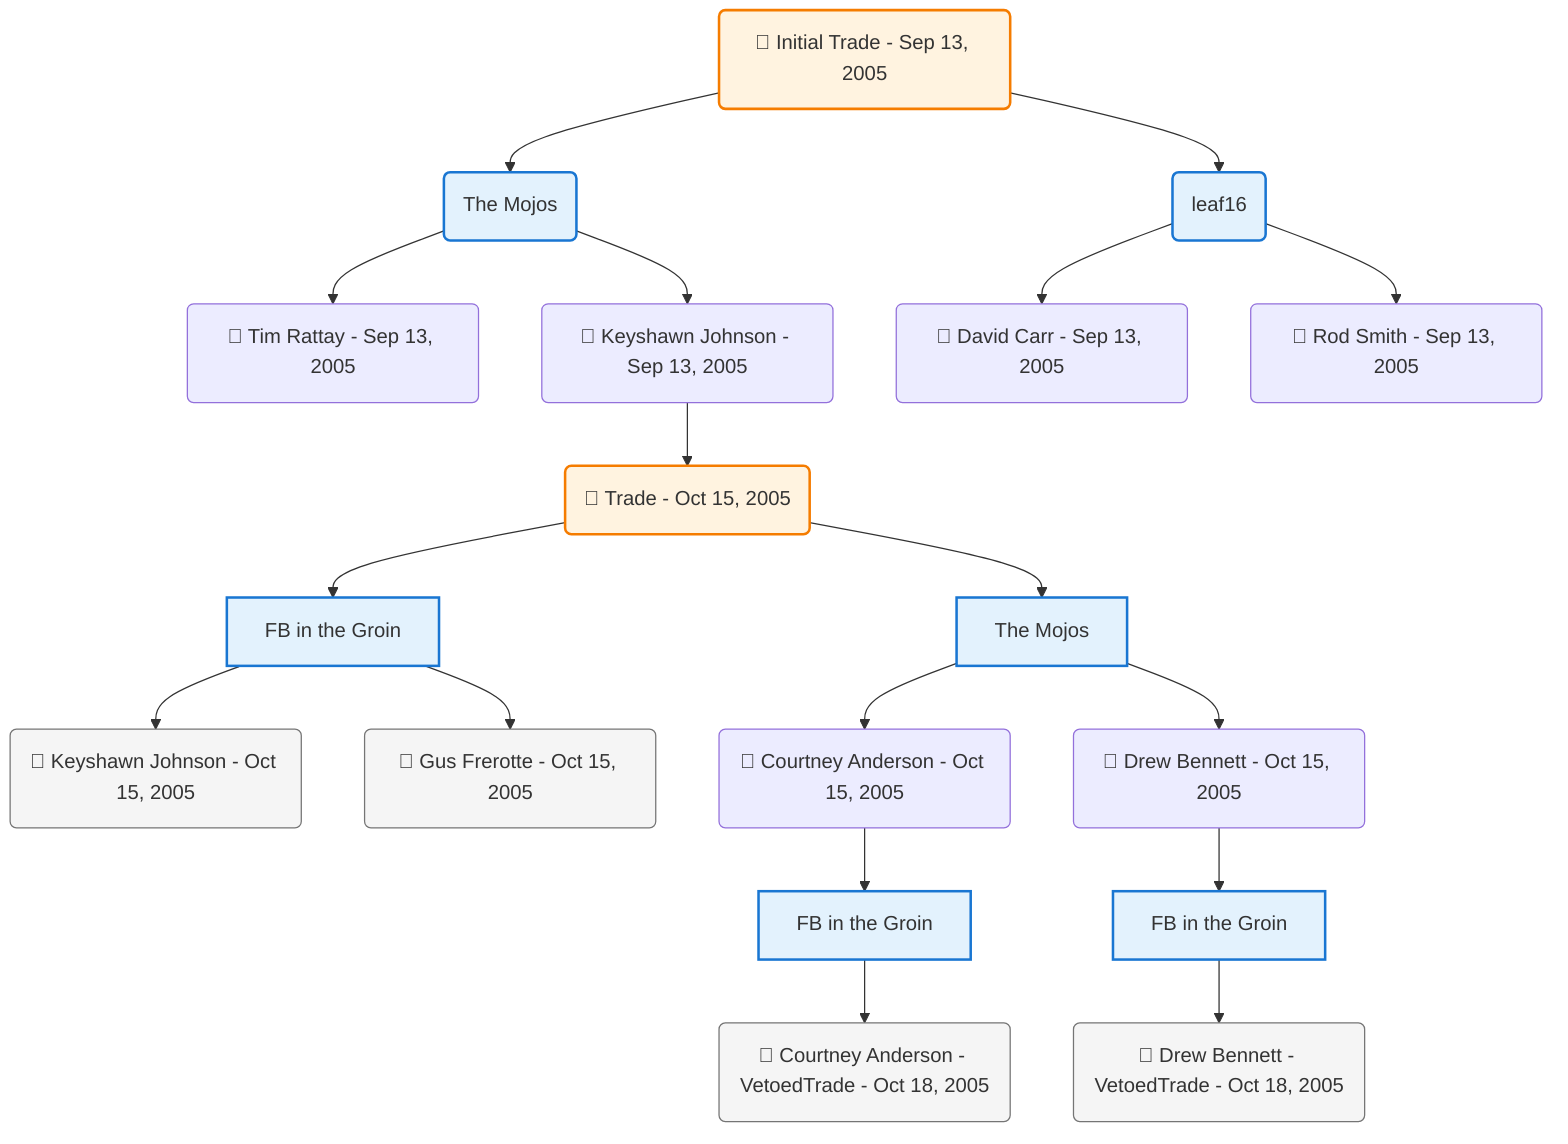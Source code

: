 flowchart TD

    TRADE_MAIN("🔄 Initial Trade - Sep 13, 2005")
    TEAM_1("The Mojos")
    TEAM_2("leaf16")
    NODE_a5d71246-3af6-4c37-a50e-3ea630eee30d("🔄 Tim Rattay - Sep 13, 2005")
    NODE_e9a14f44-641e-41c1-8418-421821c32be5("🔄 Keyshawn Johnson - Sep 13, 2005")
    TRADE_1cddd045-add5-4e5e-a522-cc8fca1c1bab_3("🔄 Trade - Oct 15, 2005")
    TEAM_f483ecf1-cd17-4991-854b-e52dfc957b45_4["FB in the Groin"]
    NODE_afc7b834-187d-402d-891e-b7eb3c7ade38("🔄 Keyshawn Johnson - Oct 15, 2005")
    NODE_bf32fabe-6079-48fe-8eb7-cc97307b4144("🔄 Gus Frerotte - Oct 15, 2005")
    TEAM_bbe2d0ad-54cf-4c22-be82-b2a5f262a157_5["The Mojos"]
    NODE_51b1b6bc-c5cd-4853-96b0-5ae3a06ed54f("🔄 Courtney Anderson - Oct 15, 2005")
    TEAM_f483ecf1-cd17-4991-854b-e52dfc957b45_6["FB in the Groin"]
    NODE_888f38e8-35cf-4a93-b103-bc191c9fd264("🔹 Courtney Anderson - VetoedTrade - Oct 18, 2005")
    NODE_ac93e061-5d3c-4dcf-a0bb-d15148978993("🔄 Drew Bennett - Oct 15, 2005")
    TEAM_f483ecf1-cd17-4991-854b-e52dfc957b45_7["FB in the Groin"]
    NODE_50a7df38-c6d2-4bf8-83c8-40c00d1fd7f3("🔹 Drew Bennett - VetoedTrade - Oct 18, 2005")
    NODE_4a173f11-d6ea-451a-9008-9c3168c28626("🔄 David Carr - Sep 13, 2005")
    NODE_5c46c39f-f2f8-4cdd-b76e-f4a739c06a3c("🔄 Rod Smith - Sep 13, 2005")

    TRADE_MAIN --> TEAM_1
    TRADE_MAIN --> TEAM_2
    TEAM_1 --> NODE_a5d71246-3af6-4c37-a50e-3ea630eee30d
    TEAM_1 --> NODE_e9a14f44-641e-41c1-8418-421821c32be5
    NODE_e9a14f44-641e-41c1-8418-421821c32be5 --> TRADE_1cddd045-add5-4e5e-a522-cc8fca1c1bab_3
    TRADE_1cddd045-add5-4e5e-a522-cc8fca1c1bab_3 --> TEAM_f483ecf1-cd17-4991-854b-e52dfc957b45_4
    TEAM_f483ecf1-cd17-4991-854b-e52dfc957b45_4 --> NODE_afc7b834-187d-402d-891e-b7eb3c7ade38
    TEAM_f483ecf1-cd17-4991-854b-e52dfc957b45_4 --> NODE_bf32fabe-6079-48fe-8eb7-cc97307b4144
    TRADE_1cddd045-add5-4e5e-a522-cc8fca1c1bab_3 --> TEAM_bbe2d0ad-54cf-4c22-be82-b2a5f262a157_5
    TEAM_bbe2d0ad-54cf-4c22-be82-b2a5f262a157_5 --> NODE_51b1b6bc-c5cd-4853-96b0-5ae3a06ed54f
    NODE_51b1b6bc-c5cd-4853-96b0-5ae3a06ed54f --> TEAM_f483ecf1-cd17-4991-854b-e52dfc957b45_6
    TEAM_f483ecf1-cd17-4991-854b-e52dfc957b45_6 --> NODE_888f38e8-35cf-4a93-b103-bc191c9fd264
    TEAM_bbe2d0ad-54cf-4c22-be82-b2a5f262a157_5 --> NODE_ac93e061-5d3c-4dcf-a0bb-d15148978993
    NODE_ac93e061-5d3c-4dcf-a0bb-d15148978993 --> TEAM_f483ecf1-cd17-4991-854b-e52dfc957b45_7
    TEAM_f483ecf1-cd17-4991-854b-e52dfc957b45_7 --> NODE_50a7df38-c6d2-4bf8-83c8-40c00d1fd7f3
    TEAM_2 --> NODE_4a173f11-d6ea-451a-9008-9c3168c28626
    TEAM_2 --> NODE_5c46c39f-f2f8-4cdd-b76e-f4a739c06a3c

    %% Node styling
    classDef teamNode fill:#e3f2fd,stroke:#1976d2,stroke-width:2px
    classDef tradeNode fill:#fff3e0,stroke:#f57c00,stroke-width:2px
    classDef playerNode fill:#f3e5f5,stroke:#7b1fa2,stroke-width:1px
    classDef nonRootPlayerNode fill:#f5f5f5,stroke:#757575,stroke-width:1px
    classDef endNode fill:#ffebee,stroke:#c62828,stroke-width:2px
    classDef waiverNode fill:#e8f5e8,stroke:#388e3c,stroke-width:2px
    classDef championshipNode fill:#fff9c4,stroke:#f57f17,stroke-width:3px

    class TEAM_1,TEAM_2,TEAM_f483ecf1-cd17-4991-854b-e52dfc957b45_4,TEAM_bbe2d0ad-54cf-4c22-be82-b2a5f262a157_5,TEAM_f483ecf1-cd17-4991-854b-e52dfc957b45_6,TEAM_f483ecf1-cd17-4991-854b-e52dfc957b45_7 teamNode
    class NODE_afc7b834-187d-402d-891e-b7eb3c7ade38,NODE_bf32fabe-6079-48fe-8eb7-cc97307b4144,NODE_888f38e8-35cf-4a93-b103-bc191c9fd264,NODE_50a7df38-c6d2-4bf8-83c8-40c00d1fd7f3 nonRootPlayerNode
    class TRADE_MAIN,TRADE_1cddd045-add5-4e5e-a522-cc8fca1c1bab_3 tradeNode